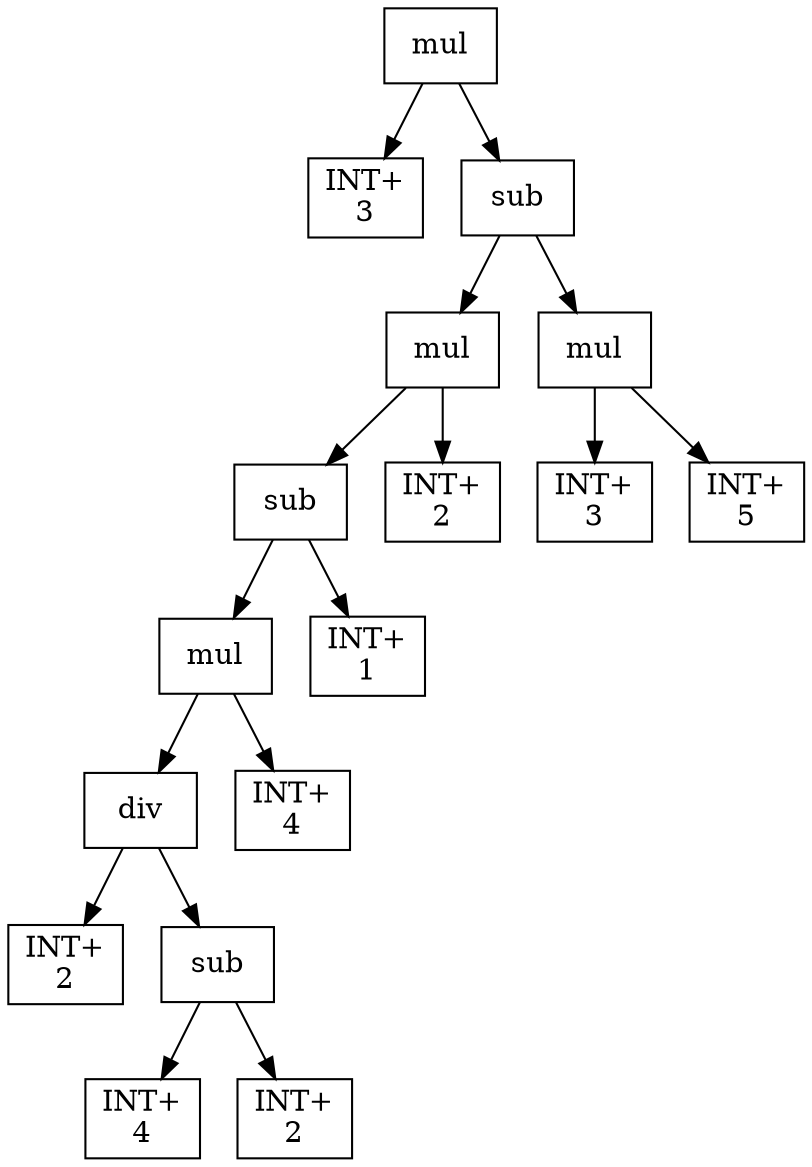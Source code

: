 digraph expr {
  node [shape=box];
  n1 [label="mul"];
  n2 [label="INT+\n3"];
  n3 [label="sub"];
  n4 [label="mul"];
  n5 [label="sub"];
  n6 [label="mul"];
  n7 [label="div"];
  n8 [label="INT+\n2"];
  n9 [label="sub"];
  n10 [label="INT+\n4"];
  n11 [label="INT+\n2"];
  n9 -> n10;
  n9 -> n11;
  n7 -> n8;
  n7 -> n9;
  n12 [label="INT+\n4"];
  n6 -> n7;
  n6 -> n12;
  n13 [label="INT+\n1"];
  n5 -> n6;
  n5 -> n13;
  n14 [label="INT+\n2"];
  n4 -> n5;
  n4 -> n14;
  n15 [label="mul"];
  n16 [label="INT+\n3"];
  n17 [label="INT+\n5"];
  n15 -> n16;
  n15 -> n17;
  n3 -> n4;
  n3 -> n15;
  n1 -> n2;
  n1 -> n3;
}